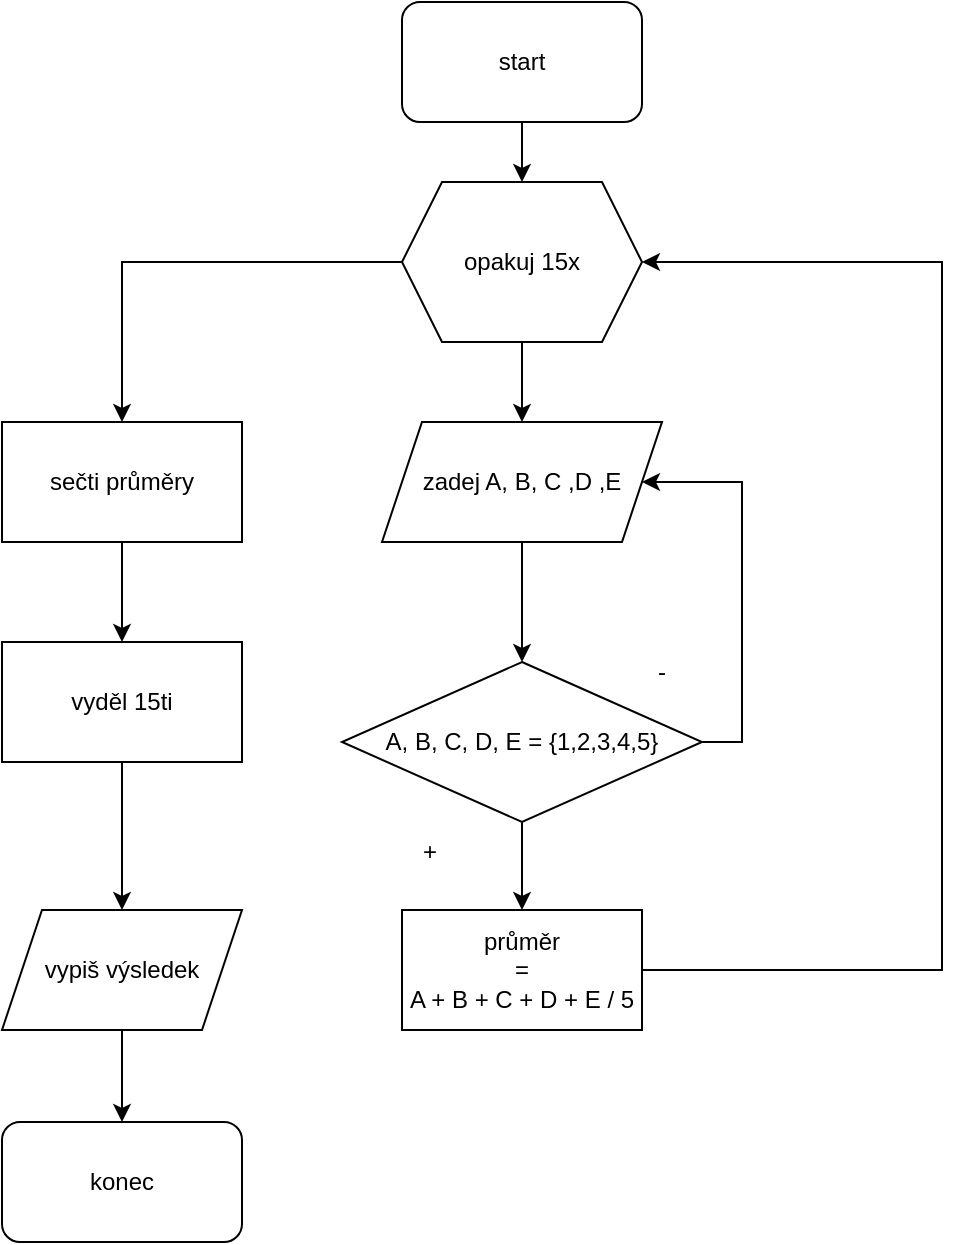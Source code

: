 <mxfile version="20.4.0" type="device"><diagram id="d0wTPU5T680XIrgR-6OE" name="Stránka-1"><mxGraphModel dx="782" dy="-431" grid="1" gridSize="10" guides="1" tooltips="1" connect="1" arrows="1" fold="1" page="1" pageScale="1" pageWidth="827" pageHeight="1169" math="0" shadow="0"><root><mxCell id="0"/><mxCell id="1" parent="0"/><mxCell id="gWGKuaB59me6Iie9zdPJ-56" value="" style="edgeStyle=orthogonalEdgeStyle;rounded=0;orthogonalLoop=1;jettySize=auto;html=1;" edge="1" parent="1" source="gWGKuaB59me6Iie9zdPJ-45" target="gWGKuaB59me6Iie9zdPJ-55"><mxGeometry relative="1" as="geometry"/></mxCell><mxCell id="gWGKuaB59me6Iie9zdPJ-45" value="start" style="rounded=1;whiteSpace=wrap;html=1;" vertex="1" parent="1"><mxGeometry x="370" y="1240" width="120" height="60" as="geometry"/></mxCell><mxCell id="gWGKuaB59me6Iie9zdPJ-49" value="" style="edgeStyle=orthogonalEdgeStyle;rounded=0;orthogonalLoop=1;jettySize=auto;html=1;" edge="1" parent="1" source="gWGKuaB59me6Iie9zdPJ-46" target="gWGKuaB59me6Iie9zdPJ-48"><mxGeometry relative="1" as="geometry"/></mxCell><mxCell id="gWGKuaB59me6Iie9zdPJ-46" value="zadej A, B, C ,D ,E" style="shape=parallelogram;perimeter=parallelogramPerimeter;whiteSpace=wrap;html=1;fixedSize=1;" vertex="1" parent="1"><mxGeometry x="360" y="1450" width="140" height="60" as="geometry"/></mxCell><mxCell id="gWGKuaB59me6Iie9zdPJ-50" style="edgeStyle=orthogonalEdgeStyle;rounded=0;orthogonalLoop=1;jettySize=auto;html=1;exitX=1;exitY=0.5;exitDx=0;exitDy=0;entryX=1;entryY=0.5;entryDx=0;entryDy=0;" edge="1" parent="1" source="gWGKuaB59me6Iie9zdPJ-48" target="gWGKuaB59me6Iie9zdPJ-46"><mxGeometry relative="1" as="geometry"><Array as="points"><mxPoint x="540" y="1610"/><mxPoint x="540" y="1480"/></Array></mxGeometry></mxCell><mxCell id="gWGKuaB59me6Iie9zdPJ-53" value="" style="edgeStyle=orthogonalEdgeStyle;rounded=0;orthogonalLoop=1;jettySize=auto;html=1;" edge="1" parent="1" source="gWGKuaB59me6Iie9zdPJ-48" target="gWGKuaB59me6Iie9zdPJ-52"><mxGeometry relative="1" as="geometry"/></mxCell><mxCell id="gWGKuaB59me6Iie9zdPJ-48" value="A, B, C, D, E = {1,2,3,4,5}" style="rhombus;whiteSpace=wrap;html=1;" vertex="1" parent="1"><mxGeometry x="340" y="1570" width="180" height="80" as="geometry"/></mxCell><mxCell id="gWGKuaB59me6Iie9zdPJ-51" value="-" style="text;html=1;strokeColor=none;fillColor=none;align=center;verticalAlign=middle;whiteSpace=wrap;rounded=0;" vertex="1" parent="1"><mxGeometry x="470" y="1560" width="60" height="30" as="geometry"/></mxCell><mxCell id="gWGKuaB59me6Iie9zdPJ-58" style="edgeStyle=orthogonalEdgeStyle;rounded=0;orthogonalLoop=1;jettySize=auto;html=1;entryX=1;entryY=0.5;entryDx=0;entryDy=0;" edge="1" parent="1" source="gWGKuaB59me6Iie9zdPJ-52" target="gWGKuaB59me6Iie9zdPJ-55"><mxGeometry relative="1" as="geometry"><Array as="points"><mxPoint x="640" y="1724"/><mxPoint x="640" y="1370"/></Array></mxGeometry></mxCell><mxCell id="gWGKuaB59me6Iie9zdPJ-52" value="průměr &lt;br&gt;=&lt;br&gt;A + B + C + D + E / 5" style="rounded=0;whiteSpace=wrap;html=1;" vertex="1" parent="1"><mxGeometry x="370" y="1694" width="120" height="60" as="geometry"/></mxCell><mxCell id="gWGKuaB59me6Iie9zdPJ-54" value="+" style="text;html=1;strokeColor=none;fillColor=none;align=center;verticalAlign=middle;whiteSpace=wrap;rounded=0;" vertex="1" parent="1"><mxGeometry x="354" y="1650" width="60" height="30" as="geometry"/></mxCell><mxCell id="gWGKuaB59me6Iie9zdPJ-57" value="" style="edgeStyle=orthogonalEdgeStyle;rounded=0;orthogonalLoop=1;jettySize=auto;html=1;" edge="1" parent="1" source="gWGKuaB59me6Iie9zdPJ-55" target="gWGKuaB59me6Iie9zdPJ-46"><mxGeometry relative="1" as="geometry"/></mxCell><mxCell id="gWGKuaB59me6Iie9zdPJ-60" style="edgeStyle=orthogonalEdgeStyle;rounded=0;orthogonalLoop=1;jettySize=auto;html=1;exitX=0;exitY=0.5;exitDx=0;exitDy=0;entryX=0.5;entryY=0;entryDx=0;entryDy=0;" edge="1" parent="1" source="gWGKuaB59me6Iie9zdPJ-55" target="gWGKuaB59me6Iie9zdPJ-59"><mxGeometry relative="1" as="geometry"/></mxCell><mxCell id="gWGKuaB59me6Iie9zdPJ-55" value="opakuj 15x" style="shape=hexagon;perimeter=hexagonPerimeter2;whiteSpace=wrap;html=1;fixedSize=1;" vertex="1" parent="1"><mxGeometry x="370" y="1330" width="120" height="80" as="geometry"/></mxCell><mxCell id="gWGKuaB59me6Iie9zdPJ-62" value="" style="edgeStyle=orthogonalEdgeStyle;rounded=0;orthogonalLoop=1;jettySize=auto;html=1;" edge="1" parent="1" source="gWGKuaB59me6Iie9zdPJ-59" target="gWGKuaB59me6Iie9zdPJ-61"><mxGeometry relative="1" as="geometry"/></mxCell><mxCell id="gWGKuaB59me6Iie9zdPJ-59" value="sečti průměry" style="rounded=0;whiteSpace=wrap;html=1;" vertex="1" parent="1"><mxGeometry x="170" y="1450" width="120" height="60" as="geometry"/></mxCell><mxCell id="gWGKuaB59me6Iie9zdPJ-64" value="" style="edgeStyle=orthogonalEdgeStyle;rounded=0;orthogonalLoop=1;jettySize=auto;html=1;" edge="1" parent="1" source="gWGKuaB59me6Iie9zdPJ-61" target="gWGKuaB59me6Iie9zdPJ-63"><mxGeometry relative="1" as="geometry"/></mxCell><mxCell id="gWGKuaB59me6Iie9zdPJ-61" value="vyděl 15ti" style="rounded=0;whiteSpace=wrap;html=1;" vertex="1" parent="1"><mxGeometry x="170" y="1560" width="120" height="60" as="geometry"/></mxCell><mxCell id="gWGKuaB59me6Iie9zdPJ-66" value="" style="edgeStyle=orthogonalEdgeStyle;rounded=0;orthogonalLoop=1;jettySize=auto;html=1;" edge="1" parent="1" source="gWGKuaB59me6Iie9zdPJ-63" target="gWGKuaB59me6Iie9zdPJ-65"><mxGeometry relative="1" as="geometry"/></mxCell><mxCell id="gWGKuaB59me6Iie9zdPJ-63" value="vypiš výsledek" style="shape=parallelogram;perimeter=parallelogramPerimeter;whiteSpace=wrap;html=1;fixedSize=1;" vertex="1" parent="1"><mxGeometry x="170" y="1694" width="120" height="60" as="geometry"/></mxCell><mxCell id="gWGKuaB59me6Iie9zdPJ-65" value="konec" style="rounded=1;whiteSpace=wrap;html=1;" vertex="1" parent="1"><mxGeometry x="170" y="1800" width="120" height="60" as="geometry"/></mxCell></root></mxGraphModel></diagram></mxfile>
